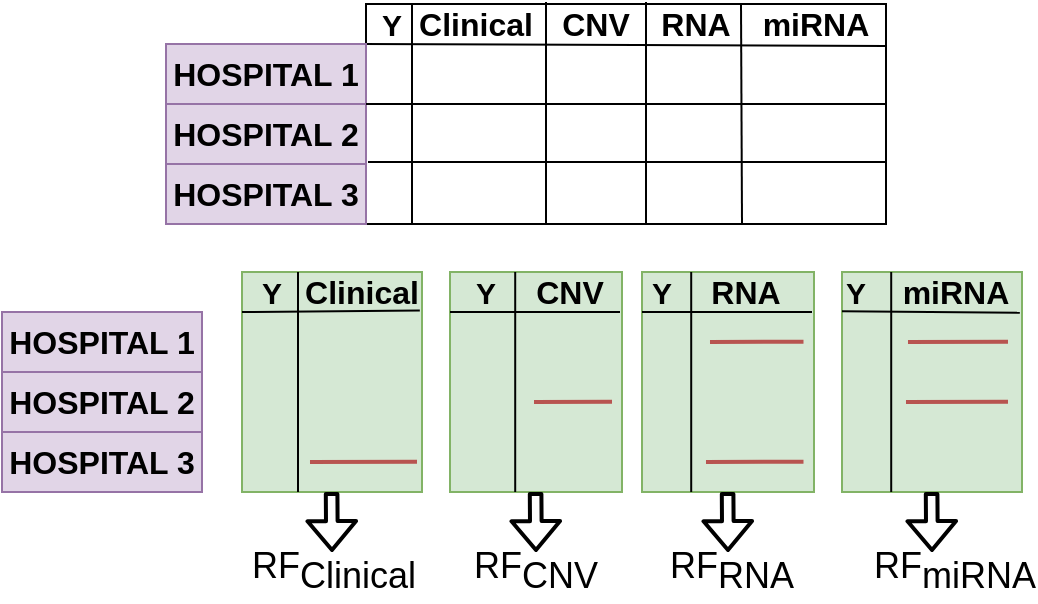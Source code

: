<mxfile version="12.9.14" type="device"><diagram id="srIvmFoz9NXh2Hf5LhJt" name="Page-1"><mxGraphModel dx="2460" dy="713" grid="0" gridSize="10" guides="1" tooltips="1" connect="1" arrows="1" fold="1" page="0" pageScale="1" pageWidth="827" pageHeight="1169" background="none" math="0" shadow="0"><root><mxCell id="0"/><mxCell id="1" parent="0"/><mxCell id="hwodfhCnMcVOte6X_ky2-82" value="" style="rounded=0;whiteSpace=wrap;html=1;fillColor=#d5e8d4;strokeColor=#82b366;" parent="1" vertex="1"><mxGeometry x="197" y="578" width="90" height="110" as="geometry"/></mxCell><mxCell id="hwodfhCnMcVOte6X_ky2-81" value="" style="rounded=0;whiteSpace=wrap;html=1;fillColor=#d5e8d4;strokeColor=#82b366;" parent="1" vertex="1"><mxGeometry x="97" y="578" width="86" height="110" as="geometry"/></mxCell><mxCell id="hwodfhCnMcVOte6X_ky2-80" value="" style="rounded=0;whiteSpace=wrap;html=1;fillColor=#d5e8d4;strokeColor=#82b366;" parent="1" vertex="1"><mxGeometry x="1" y="578" width="86" height="110" as="geometry"/></mxCell><mxCell id="hwodfhCnMcVOte6X_ky2-79" value="" style="rounded=0;whiteSpace=wrap;html=1;fillColor=#d5e8d4;strokeColor=#82b366;" parent="1" vertex="1"><mxGeometry x="-103" y="578" width="90" height="110" as="geometry"/></mxCell><mxCell id="hwodfhCnMcVOte6X_ky2-22" value="&lt;font size=&quot;1&quot;&gt;&lt;b style=&quot;font-size: 16px&quot;&gt;HOSPITAL 1&lt;/b&gt;&lt;/font&gt;" style="text;html=1;strokeColor=#9673a6;fillColor=#e1d5e7;align=center;verticalAlign=middle;whiteSpace=wrap;rounded=0;" parent="1" vertex="1"><mxGeometry x="-223" y="598" width="100" height="30" as="geometry"/></mxCell><mxCell id="hwodfhCnMcVOte6X_ky2-23" value="&lt;font size=&quot;1&quot;&gt;&lt;b style=&quot;font-size: 16px&quot;&gt;HOSPITAL 2&lt;/b&gt;&lt;/font&gt;" style="text;html=1;strokeColor=#9673a6;fillColor=#e1d5e7;align=center;verticalAlign=middle;whiteSpace=wrap;rounded=0;" parent="1" vertex="1"><mxGeometry x="-223" y="628" width="100" height="30" as="geometry"/></mxCell><mxCell id="hwodfhCnMcVOte6X_ky2-24" value="&lt;font size=&quot;1&quot;&gt;&lt;b style=&quot;font-size: 16px&quot;&gt;HOSPITAL 3&lt;/b&gt;&lt;/font&gt;" style="text;html=1;strokeColor=#9673a6;fillColor=#e1d5e7;align=center;verticalAlign=middle;whiteSpace=wrap;rounded=0;" parent="1" vertex="1"><mxGeometry x="-223" y="658" width="100" height="30" as="geometry"/></mxCell><mxCell id="hwodfhCnMcVOte6X_ky2-42" value="&lt;font style=&quot;font-size: 15px&quot;&gt;&lt;b&gt;Y&lt;/b&gt;&lt;/font&gt;" style="text;html=1;strokeColor=none;fillColor=none;align=center;verticalAlign=middle;whiteSpace=wrap;rounded=0;" parent="1" vertex="1"><mxGeometry x="-103" y="578" width="30" height="20" as="geometry"/></mxCell><mxCell id="hwodfhCnMcVOte6X_ky2-43" value="&lt;font style=&quot;font-size: 16px&quot;&gt;&lt;b&gt;Clinical&lt;/b&gt;&lt;/font&gt;" style="text;html=1;strokeColor=none;fillColor=none;align=center;verticalAlign=middle;whiteSpace=wrap;rounded=0;" parent="1" vertex="1"><mxGeometry x="-68" y="578" width="50" height="20" as="geometry"/></mxCell><mxCell id="hwodfhCnMcVOte6X_ky2-44" value="" style="endArrow=none;html=1;" parent="1" edge="1"><mxGeometry width="50" height="50" relative="1" as="geometry"><mxPoint x="-75" y="688" as="sourcePoint"/><mxPoint x="-75" y="578" as="targetPoint"/></mxGeometry></mxCell><mxCell id="hwodfhCnMcVOte6X_ky2-54" value="&lt;font style=&quot;font-size: 15px&quot;&gt;&lt;b&gt;Y&lt;/b&gt;&lt;/font&gt;" style="text;html=1;strokeColor=none;fillColor=none;align=center;verticalAlign=middle;whiteSpace=wrap;rounded=0;" parent="1" vertex="1"><mxGeometry x="4" y="578" width="30" height="20" as="geometry"/></mxCell><mxCell id="hwodfhCnMcVOte6X_ky2-55" value="&lt;font style=&quot;font-size: 16px&quot;&gt;&lt;b&gt;CNV&lt;/b&gt;&lt;/font&gt;" style="text;html=1;strokeColor=none;fillColor=none;align=center;verticalAlign=middle;whiteSpace=wrap;rounded=0;" parent="1" vertex="1"><mxGeometry x="36" y="578" width="50" height="20" as="geometry"/></mxCell><mxCell id="hwodfhCnMcVOte6X_ky2-56" value="" style="endArrow=none;html=1;" parent="1" edge="1"><mxGeometry width="50" height="50" relative="1" as="geometry"><mxPoint x="33.6" y="688" as="sourcePoint"/><mxPoint x="33.6" y="578" as="targetPoint"/></mxGeometry></mxCell><mxCell id="hwodfhCnMcVOte6X_ky2-65" value="&lt;font style=&quot;font-size: 15px&quot;&gt;&lt;b&gt;Y&lt;/b&gt;&lt;/font&gt;" style="text;html=1;strokeColor=none;fillColor=none;align=center;verticalAlign=middle;whiteSpace=wrap;rounded=0;" parent="1" vertex="1"><mxGeometry x="92" y="578" width="30" height="20" as="geometry"/></mxCell><mxCell id="hwodfhCnMcVOte6X_ky2-66" value="&lt;font style=&quot;font-size: 16px&quot;&gt;&lt;b&gt;RNA&lt;/b&gt;&lt;/font&gt;" style="text;html=1;strokeColor=none;fillColor=none;align=center;verticalAlign=middle;whiteSpace=wrap;rounded=0;" parent="1" vertex="1"><mxGeometry x="124" y="578" width="50" height="20" as="geometry"/></mxCell><mxCell id="hwodfhCnMcVOte6X_ky2-67" value="" style="endArrow=none;html=1;" parent="1" edge="1"><mxGeometry width="50" height="50" relative="1" as="geometry"><mxPoint x="121.6" y="688" as="sourcePoint"/><mxPoint x="121.6" y="578" as="targetPoint"/></mxGeometry></mxCell><mxCell id="hwodfhCnMcVOte6X_ky2-72" value="&lt;font style=&quot;font-size: 15px&quot;&gt;&lt;b&gt;Y&lt;/b&gt;&lt;/font&gt;" style="text;html=1;strokeColor=none;fillColor=none;align=center;verticalAlign=middle;whiteSpace=wrap;rounded=0;" parent="1" vertex="1"><mxGeometry x="189" y="578" width="30" height="20" as="geometry"/></mxCell><mxCell id="hwodfhCnMcVOte6X_ky2-73" value="&lt;font style=&quot;font-size: 16px&quot;&gt;&lt;b&gt;miRNA&lt;/b&gt;&lt;/font&gt;" style="text;html=1;strokeColor=none;fillColor=none;align=center;verticalAlign=middle;whiteSpace=wrap;rounded=0;" parent="1" vertex="1"><mxGeometry x="229" y="578" width="50" height="20" as="geometry"/></mxCell><mxCell id="hwodfhCnMcVOte6X_ky2-74" value="" style="endArrow=none;html=1;" parent="1" edge="1"><mxGeometry width="50" height="50" relative="1" as="geometry"><mxPoint x="221.6" y="688" as="sourcePoint"/><mxPoint x="221.6" y="578" as="targetPoint"/></mxGeometry></mxCell><mxCell id="hwodfhCnMcVOte6X_ky2-83" value="" style="endArrow=none;html=1;entryX=0.988;entryY=0.175;entryDx=0;entryDy=0;entryPerimeter=0;exitX=0;exitY=1;exitDx=0;exitDy=0;" parent="1" source="hwodfhCnMcVOte6X_ky2-42" target="hwodfhCnMcVOte6X_ky2-79" edge="1"><mxGeometry width="50" height="50" relative="1" as="geometry"><mxPoint x="-3" y="708" as="sourcePoint"/><mxPoint x="47" y="658" as="targetPoint"/></mxGeometry></mxCell><mxCell id="hwodfhCnMcVOte6X_ky2-84" value="" style="endArrow=none;html=1;exitX=0;exitY=1;exitDx=0;exitDy=0;entryX=1;entryY=1;entryDx=0;entryDy=0;" parent="1" target="hwodfhCnMcVOte6X_ky2-55" edge="1"><mxGeometry width="50" height="50" relative="1" as="geometry"><mxPoint x="1" y="598" as="sourcePoint"/><mxPoint x="77" y="598" as="targetPoint"/></mxGeometry></mxCell><mxCell id="hwodfhCnMcVOte6X_ky2-85" value="" style="endArrow=none;html=1;exitX=0;exitY=1;exitDx=0;exitDy=0;entryX=1;entryY=1;entryDx=0;entryDy=0;" parent="1" edge="1"><mxGeometry width="50" height="50" relative="1" as="geometry"><mxPoint x="97" y="598" as="sourcePoint"/><mxPoint x="182" y="598" as="targetPoint"/></mxGeometry></mxCell><mxCell id="hwodfhCnMcVOte6X_ky2-86" value="" style="endArrow=none;html=1;exitX=0;exitY=1;exitDx=0;exitDy=0;entryX=0.988;entryY=0.185;entryDx=0;entryDy=0;entryPerimeter=0;" parent="1" target="hwodfhCnMcVOte6X_ky2-82" edge="1"><mxGeometry width="50" height="50" relative="1" as="geometry"><mxPoint x="197" y="597.6" as="sourcePoint"/><mxPoint x="282" y="597.6" as="targetPoint"/></mxGeometry></mxCell><mxCell id="hwodfhCnMcVOte6X_ky2-94" value="" style="shape=flexArrow;endArrow=classic;html=1;shadow=0;strokeWidth=2;width=4.8;endSize=4.148;endWidth=16.48;" parent="1" edge="1"><mxGeometry width="50" height="50" relative="1" as="geometry"><mxPoint x="-58.2" y="688" as="sourcePoint"/><mxPoint x="-58" y="718" as="targetPoint"/></mxGeometry></mxCell><mxCell id="hwodfhCnMcVOte6X_ky2-95" value="&lt;font style=&quot;font-size: 18px&quot;&gt;&lt;span&gt;RF&lt;/span&gt;&lt;sub&gt;&lt;font style=&quot;font-size: 18px&quot;&gt;Clinical&lt;/font&gt;&lt;/sub&gt;&lt;/font&gt;" style="text;html=1;strokeColor=none;fillColor=none;align=center;verticalAlign=middle;whiteSpace=wrap;rounded=0;" parent="1" vertex="1"><mxGeometry x="-77" y="718" width="40" height="20" as="geometry"/></mxCell><mxCell id="hwodfhCnMcVOte6X_ky2-96" value="&lt;font style=&quot;font-size: 18px&quot;&gt;&lt;span&gt;RF&lt;/span&gt;&lt;sub&gt;&lt;font style=&quot;font-size: 18px&quot;&gt;CNV&lt;/font&gt;&lt;/sub&gt;&lt;/font&gt;" style="text;html=1;strokeColor=none;fillColor=none;align=center;verticalAlign=middle;whiteSpace=wrap;rounded=0;" parent="1" vertex="1"><mxGeometry x="24" y="718" width="40" height="20" as="geometry"/></mxCell><mxCell id="hwodfhCnMcVOte6X_ky2-98" value="&lt;font style=&quot;font-size: 18px&quot;&gt;&lt;font style=&quot;font-size: 18px&quot;&gt;RF&lt;/font&gt;&lt;sub&gt;&lt;font style=&quot;font-size: 18px&quot;&gt;miRNA&lt;/font&gt;&lt;/sub&gt;&lt;/font&gt;" style="text;html=1;strokeColor=none;fillColor=none;align=center;verticalAlign=middle;whiteSpace=wrap;rounded=0;" parent="1" vertex="1"><mxGeometry x="217" y="713" width="73" height="30" as="geometry"/></mxCell><mxCell id="hwodfhCnMcVOte6X_ky2-101" value="&lt;font style=&quot;font-size: 18px&quot;&gt;&lt;span&gt;RF&lt;/span&gt;&lt;sub&gt;&lt;font style=&quot;font-size: 18px&quot;&gt;RNA&lt;/font&gt;&lt;/sub&gt;&lt;/font&gt;" style="text;html=1;strokeColor=none;fillColor=none;align=center;verticalAlign=middle;whiteSpace=wrap;rounded=0;" parent="1" vertex="1"><mxGeometry x="122" y="718" width="40" height="20" as="geometry"/></mxCell><mxCell id="hwodfhCnMcVOte6X_ky2-102" value="" style="shape=flexArrow;endArrow=classic;html=1;shadow=0;strokeWidth=2;width=4.8;endSize=4.148;endWidth=16.48;" parent="1" edge="1"><mxGeometry width="50" height="50" relative="1" as="geometry"><mxPoint x="43.8" y="688" as="sourcePoint"/><mxPoint x="44" y="718" as="targetPoint"/></mxGeometry></mxCell><mxCell id="hwodfhCnMcVOte6X_ky2-103" value="" style="shape=flexArrow;endArrow=classic;html=1;shadow=0;strokeWidth=2;width=4.8;endSize=4.148;endWidth=16.48;" parent="1" edge="1"><mxGeometry width="50" height="50" relative="1" as="geometry"><mxPoint x="139.8" y="688" as="sourcePoint"/><mxPoint x="140" y="718" as="targetPoint"/></mxGeometry></mxCell><mxCell id="hwodfhCnMcVOte6X_ky2-104" value="" style="shape=flexArrow;endArrow=classic;html=1;shadow=0;strokeWidth=2;width=4.8;endSize=4.148;endWidth=16.48;" parent="1" edge="1"><mxGeometry width="50" height="50" relative="1" as="geometry"><mxPoint x="241.8" y="688" as="sourcePoint"/><mxPoint x="242" y="718" as="targetPoint"/></mxGeometry></mxCell><mxCell id="HEqYBVuTGiBSSChxisRY-1" value="" style="rounded=0;whiteSpace=wrap;html=1;" vertex="1" parent="1"><mxGeometry x="-41" y="444" width="260" height="110" as="geometry"/></mxCell><mxCell id="HEqYBVuTGiBSSChxisRY-2" value="" style="endArrow=none;html=1;exitX=0;exitY=1;exitDx=0;exitDy=0;" edge="1" parent="1" source="HEqYBVuTGiBSSChxisRY-3"><mxGeometry width="50" height="50" relative="1" as="geometry"><mxPoint x="-41" y="354" as="sourcePoint"/><mxPoint x="219" y="465" as="targetPoint"/></mxGeometry></mxCell><mxCell id="HEqYBVuTGiBSSChxisRY-3" value="&lt;font style=&quot;font-size: 15px&quot;&gt;&lt;b&gt;Y&lt;/b&gt;&lt;/font&gt;" style="text;html=1;strokeColor=none;fillColor=none;align=center;verticalAlign=middle;whiteSpace=wrap;rounded=0;" vertex="1" parent="1"><mxGeometry x="-43" y="444" width="30" height="20" as="geometry"/></mxCell><mxCell id="HEqYBVuTGiBSSChxisRY-4" value="&lt;font style=&quot;font-size: 16px&quot;&gt;&lt;b&gt;Clinical&lt;/b&gt;&lt;/font&gt;" style="text;html=1;strokeColor=none;fillColor=none;align=center;verticalAlign=middle;whiteSpace=wrap;rounded=0;" vertex="1" parent="1"><mxGeometry x="-11" y="444" width="50" height="20" as="geometry"/></mxCell><mxCell id="HEqYBVuTGiBSSChxisRY-5" value="&lt;font style=&quot;font-size: 16px&quot;&gt;&lt;b&gt;CNV&lt;/b&gt;&lt;/font&gt;" style="text;html=1;strokeColor=none;fillColor=none;align=center;verticalAlign=middle;whiteSpace=wrap;rounded=0;" vertex="1" parent="1"><mxGeometry x="49" y="444" width="50" height="20" as="geometry"/></mxCell><mxCell id="HEqYBVuTGiBSSChxisRY-6" value="&lt;font style=&quot;font-size: 16px&quot;&gt;&lt;b&gt;miRNA&lt;/b&gt;&lt;/font&gt;" style="text;html=1;strokeColor=none;fillColor=none;align=center;verticalAlign=middle;whiteSpace=wrap;rounded=0;" vertex="1" parent="1"><mxGeometry x="159" y="444" width="50" height="20" as="geometry"/></mxCell><mxCell id="HEqYBVuTGiBSSChxisRY-7" value="&lt;font style=&quot;font-size: 16px&quot;&gt;&lt;b&gt;RNA&lt;/b&gt;&lt;/font&gt;" style="text;html=1;strokeColor=none;fillColor=none;align=center;verticalAlign=middle;whiteSpace=wrap;rounded=0;" vertex="1" parent="1"><mxGeometry x="99" y="444" width="50" height="20" as="geometry"/></mxCell><mxCell id="HEqYBVuTGiBSSChxisRY-8" value="" style="endArrow=none;html=1;" edge="1" parent="1"><mxGeometry width="50" height="50" relative="1" as="geometry"><mxPoint x="-18" y="554" as="sourcePoint"/><mxPoint x="-18" y="444" as="targetPoint"/></mxGeometry></mxCell><mxCell id="HEqYBVuTGiBSSChxisRY-9" value="" style="endArrow=none;html=1;entryX=0.75;entryY=0;entryDx=0;entryDy=0;" edge="1" parent="1"><mxGeometry width="50" height="50" relative="1" as="geometry"><mxPoint x="49" y="554" as="sourcePoint"/><mxPoint x="49" y="443" as="targetPoint"/></mxGeometry></mxCell><mxCell id="HEqYBVuTGiBSSChxisRY-10" value="" style="endArrow=none;html=1;entryX=0.75;entryY=0;entryDx=0;entryDy=0;" edge="1" parent="1"><mxGeometry width="50" height="50" relative="1" as="geometry"><mxPoint x="99" y="554" as="sourcePoint"/><mxPoint x="99" y="443" as="targetPoint"/></mxGeometry></mxCell><mxCell id="HEqYBVuTGiBSSChxisRY-11" value="" style="endArrow=none;html=1;entryX=0.75;entryY=0;entryDx=0;entryDy=0;" edge="1" parent="1"><mxGeometry width="50" height="50" relative="1" as="geometry"><mxPoint x="147" y="554" as="sourcePoint"/><mxPoint x="146.5" y="444" as="targetPoint"/></mxGeometry></mxCell><mxCell id="HEqYBVuTGiBSSChxisRY-12" value="&lt;font size=&quot;1&quot;&gt;&lt;b style=&quot;font-size: 16px&quot;&gt;HOSPITAL 1&lt;/b&gt;&lt;/font&gt;" style="text;html=1;strokeColor=#9673a6;fillColor=#e1d5e7;align=center;verticalAlign=middle;whiteSpace=wrap;rounded=0;" vertex="1" parent="1"><mxGeometry x="-141" y="464" width="100" height="30" as="geometry"/></mxCell><mxCell id="HEqYBVuTGiBSSChxisRY-13" value="&lt;font size=&quot;1&quot;&gt;&lt;b style=&quot;font-size: 16px&quot;&gt;HOSPITAL 2&lt;/b&gt;&lt;/font&gt;" style="text;html=1;strokeColor=#9673a6;fillColor=#e1d5e7;align=center;verticalAlign=middle;whiteSpace=wrap;rounded=0;" vertex="1" parent="1"><mxGeometry x="-141" y="494" width="100" height="30" as="geometry"/></mxCell><mxCell id="HEqYBVuTGiBSSChxisRY-14" value="&lt;font size=&quot;1&quot;&gt;&lt;b style=&quot;font-size: 16px&quot;&gt;HOSPITAL 3&lt;/b&gt;&lt;/font&gt;" style="text;html=1;strokeColor=#9673a6;fillColor=#e1d5e7;align=center;verticalAlign=middle;whiteSpace=wrap;rounded=0;" vertex="1" parent="1"><mxGeometry x="-141" y="524" width="100" height="30" as="geometry"/></mxCell><mxCell id="HEqYBVuTGiBSSChxisRY-15" value="" style="endArrow=none;html=1;entryX=1;entryY=0;entryDx=0;entryDy=0;" edge="1" parent="1" target="HEqYBVuTGiBSSChxisRY-13"><mxGeometry width="50" height="50" relative="1" as="geometry"><mxPoint x="219" y="494" as="sourcePoint"/><mxPoint x="9" y="304" as="targetPoint"/></mxGeometry></mxCell><mxCell id="HEqYBVuTGiBSSChxisRY-16" value="" style="endArrow=none;html=1;entryX=1;entryY=0;entryDx=0;entryDy=0;" edge="1" parent="1"><mxGeometry width="50" height="50" relative="1" as="geometry"><mxPoint x="219" y="523" as="sourcePoint"/><mxPoint x="-40" y="523" as="targetPoint"/></mxGeometry></mxCell><mxCell id="HEqYBVuTGiBSSChxisRY-17" value="" style="shape=image;html=1;verticalAlign=top;verticalLabelPosition=bottom;labelBackgroundColor=#ffffff;imageAspect=0;aspect=fixed;image=https://cdn3.iconfinder.com/data/icons/flat-actions-icons-9/512/Tick_Mark-128.png" vertex="1" parent="1"><mxGeometry x="-41" y="467" width="22" height="22" as="geometry"/></mxCell><mxCell id="HEqYBVuTGiBSSChxisRY-18" value="" style="shape=image;html=1;verticalAlign=top;verticalLabelPosition=bottom;labelBackgroundColor=#ffffff;imageAspect=0;aspect=fixed;image=https://cdn3.iconfinder.com/data/icons/flat-actions-icons-9/512/Tick_Mark-128.png" vertex="1" parent="1"><mxGeometry x="-41" y="498" width="22" height="22" as="geometry"/></mxCell><mxCell id="HEqYBVuTGiBSSChxisRY-19" value="" style="shape=image;html=1;verticalAlign=top;verticalLabelPosition=bottom;labelBackgroundColor=#ffffff;imageAspect=0;aspect=fixed;image=https://cdn3.iconfinder.com/data/icons/flat-actions-icons-9/512/Tick_Mark-128.png" vertex="1" parent="1"><mxGeometry x="-40" y="528" width="22" height="22" as="geometry"/></mxCell><mxCell id="HEqYBVuTGiBSSChxisRY-20" value="" style="shape=image;html=1;verticalAlign=top;verticalLabelPosition=bottom;labelBackgroundColor=#ffffff;imageAspect=0;aspect=fixed;image=https://cdn3.iconfinder.com/data/icons/flat-actions-icons-9/512/Tick_Mark-128.png" vertex="1" parent="1"><mxGeometry x="5" y="467" width="22" height="22" as="geometry"/></mxCell><mxCell id="HEqYBVuTGiBSSChxisRY-21" value="" style="shape=image;html=1;verticalAlign=top;verticalLabelPosition=bottom;labelBackgroundColor=#ffffff;imageAspect=0;aspect=fixed;image=https://cdn3.iconfinder.com/data/icons/flat-actions-icons-9/512/Tick_Mark-128.png" vertex="1" parent="1"><mxGeometry x="3" y="498.5" width="22" height="22" as="geometry"/></mxCell><mxCell id="HEqYBVuTGiBSSChxisRY-22" value="" style="shape=image;html=1;verticalAlign=top;verticalLabelPosition=bottom;labelBackgroundColor=#ffffff;imageAspect=0;aspect=fixed;image=https://cdn3.iconfinder.com/data/icons/flat-actions-icons-9/512/Tick_Mark-128.png" vertex="1" parent="1"><mxGeometry x="113" y="498" width="22" height="22" as="geometry"/></mxCell><mxCell id="HEqYBVuTGiBSSChxisRY-23" value="" style="shape=image;html=1;verticalAlign=top;verticalLabelPosition=bottom;labelBackgroundColor=#ffffff;imageAspect=0;aspect=fixed;image=https://cdn3.iconfinder.com/data/icons/flat-actions-icons-9/512/Tick_Mark-128.png" vertex="1" parent="1"><mxGeometry x="63" y="528" width="22" height="22" as="geometry"/></mxCell><mxCell id="HEqYBVuTGiBSSChxisRY-24" value="" style="shape=image;html=1;verticalAlign=top;verticalLabelPosition=bottom;labelBackgroundColor=#ffffff;imageAspect=0;aspect=fixed;image=https://cdn3.iconfinder.com/data/icons/flat-actions-icons-9/512/Tick_Mark-128.png" vertex="1" parent="1"><mxGeometry x="173" y="526" width="22" height="22" as="geometry"/></mxCell><mxCell id="HEqYBVuTGiBSSChxisRY-25" value="" style="shape=image;html=1;verticalAlign=top;verticalLabelPosition=bottom;labelBackgroundColor=#ffffff;imageAspect=0;aspect=fixed;image=https://cdn4.iconfinder.com/data/icons/icocentre-free-icons/114/f-cross_256-128.png" vertex="1" parent="1"><mxGeometry x="3" y="526" width="21.5" height="21.5" as="geometry"/></mxCell><mxCell id="HEqYBVuTGiBSSChxisRY-26" value="" style="shape=image;html=1;verticalAlign=top;verticalLabelPosition=bottom;labelBackgroundColor=#ffffff;imageAspect=0;aspect=fixed;image=https://cdn4.iconfinder.com/data/icons/icocentre-free-icons/114/f-cross_256-128.png" vertex="1" parent="1"><mxGeometry x="111.5" y="467.25" width="21.5" height="21.5" as="geometry"/></mxCell><mxCell id="HEqYBVuTGiBSSChxisRY-27" value="" style="shape=image;html=1;verticalAlign=top;verticalLabelPosition=bottom;labelBackgroundColor=#ffffff;imageAspect=0;aspect=fixed;image=https://cdn4.iconfinder.com/data/icons/icocentre-free-icons/114/f-cross_256-128.png" vertex="1" parent="1"><mxGeometry x="169.5" y="468.25" width="21.5" height="21.5" as="geometry"/></mxCell><mxCell id="HEqYBVuTGiBSSChxisRY-28" value="" style="shape=image;html=1;verticalAlign=top;verticalLabelPosition=bottom;labelBackgroundColor=#ffffff;imageAspect=0;aspect=fixed;image=https://cdn4.iconfinder.com/data/icons/icocentre-free-icons/114/f-cross_256-128.png" vertex="1" parent="1"><mxGeometry x="63" y="498.25" width="21.5" height="21.5" as="geometry"/></mxCell><mxCell id="HEqYBVuTGiBSSChxisRY-29" value="" style="shape=image;html=1;verticalAlign=top;verticalLabelPosition=bottom;labelBackgroundColor=#ffffff;imageAspect=0;aspect=fixed;image=https://cdn4.iconfinder.com/data/icons/icocentre-free-icons/114/f-cross_256-128.png" vertex="1" parent="1"><mxGeometry x="169.5" y="496.5" width="21.5" height="21.5" as="geometry"/></mxCell><mxCell id="HEqYBVuTGiBSSChxisRY-30" value="" style="shape=image;html=1;verticalAlign=top;verticalLabelPosition=bottom;labelBackgroundColor=#ffffff;imageAspect=0;aspect=fixed;image=https://cdn4.iconfinder.com/data/icons/icocentre-free-icons/114/f-cross_256-128.png" vertex="1" parent="1"><mxGeometry x="113.5" y="526.5" width="21.5" height="21.5" as="geometry"/></mxCell><mxCell id="HEqYBVuTGiBSSChxisRY-31" value="" style="shape=image;html=1;verticalAlign=top;verticalLabelPosition=bottom;labelBackgroundColor=#ffffff;imageAspect=0;aspect=fixed;image=https://cdn3.iconfinder.com/data/icons/flat-actions-icons-9/512/Tick_Mark-128.png" vertex="1" parent="1"><mxGeometry x="62.5" y="467.25" width="22" height="22" as="geometry"/></mxCell><mxCell id="HEqYBVuTGiBSSChxisRY-32" value="" style="endArrow=none;html=1;fillColor=#f8cecc;strokeColor=#b85450;shadow=0;comic=0;strokeWidth=2;" edge="1" parent="1"><mxGeometry width="50" height="50" relative="1" as="geometry"><mxPoint x="-69" y="673" as="sourcePoint"/><mxPoint x="-15.5" y="672.83" as="targetPoint"/></mxGeometry></mxCell><mxCell id="HEqYBVuTGiBSSChxisRY-33" value="" style="endArrow=none;html=1;fillColor=#f8cecc;strokeColor=#b85450;shadow=0;comic=0;strokeWidth=2;" edge="1" parent="1"><mxGeometry width="50" height="50" relative="1" as="geometry"><mxPoint x="43" y="643" as="sourcePoint"/><mxPoint x="82" y="642.83" as="targetPoint"/></mxGeometry></mxCell><mxCell id="HEqYBVuTGiBSSChxisRY-34" value="" style="endArrow=none;html=1;fillColor=#f8cecc;strokeColor=#b85450;shadow=0;comic=0;strokeWidth=2;" edge="1" parent="1"><mxGeometry width="50" height="50" relative="1" as="geometry"><mxPoint x="131" y="613" as="sourcePoint"/><mxPoint x="177.75" y="612.83" as="targetPoint"/></mxGeometry></mxCell><mxCell id="HEqYBVuTGiBSSChxisRY-35" value="" style="endArrow=none;html=1;fillColor=#f8cecc;strokeColor=#b85450;shadow=0;comic=0;strokeWidth=2;" edge="1" parent="1"><mxGeometry width="50" height="50" relative="1" as="geometry"><mxPoint x="129" y="673" as="sourcePoint"/><mxPoint x="177.75" y="672.83" as="targetPoint"/></mxGeometry></mxCell><mxCell id="HEqYBVuTGiBSSChxisRY-36" value="" style="endArrow=none;html=1;fillColor=#f8cecc;strokeColor=#b85450;shadow=0;comic=0;strokeWidth=2;" edge="1" parent="1"><mxGeometry width="50" height="50" relative="1" as="geometry"><mxPoint x="229" y="643" as="sourcePoint"/><mxPoint x="280" y="642.83" as="targetPoint"/></mxGeometry></mxCell><mxCell id="HEqYBVuTGiBSSChxisRY-37" value="" style="endArrow=none;html=1;fillColor=#f8cecc;strokeColor=#b85450;shadow=0;comic=0;strokeWidth=2;" edge="1" parent="1"><mxGeometry width="50" height="50" relative="1" as="geometry"><mxPoint x="230" y="613" as="sourcePoint"/><mxPoint x="280" y="612.83" as="targetPoint"/></mxGeometry></mxCell><mxCell id="HEqYBVuTGiBSSChxisRY-38" value="" style="shape=image;html=1;verticalAlign=top;verticalLabelPosition=bottom;labelBackgroundColor=#ffffff;imageAspect=0;aspect=fixed;image=https://cdn3.iconfinder.com/data/icons/flat-actions-icons-9/512/Tick_Mark-128.png" vertex="1" parent="1"><mxGeometry x="-99" y="602" width="22" height="22" as="geometry"/></mxCell><mxCell id="HEqYBVuTGiBSSChxisRY-39" value="" style="shape=image;html=1;verticalAlign=top;verticalLabelPosition=bottom;labelBackgroundColor=#ffffff;imageAspect=0;aspect=fixed;image=https://cdn3.iconfinder.com/data/icons/flat-actions-icons-9/512/Tick_Mark-128.png" vertex="1" parent="1"><mxGeometry x="-54" y="600" width="22" height="22" as="geometry"/></mxCell><mxCell id="HEqYBVuTGiBSSChxisRY-40" value="" style="shape=image;html=1;verticalAlign=top;verticalLabelPosition=bottom;labelBackgroundColor=#ffffff;imageAspect=0;aspect=fixed;image=https://cdn3.iconfinder.com/data/icons/flat-actions-icons-9/512/Tick_Mark-128.png" vertex="1" parent="1"><mxGeometry x="-99" y="634" width="22" height="22" as="geometry"/></mxCell><mxCell id="HEqYBVuTGiBSSChxisRY-41" value="" style="shape=image;html=1;verticalAlign=top;verticalLabelPosition=bottom;labelBackgroundColor=#ffffff;imageAspect=0;aspect=fixed;image=https://cdn3.iconfinder.com/data/icons/flat-actions-icons-9/512/Tick_Mark-128.png" vertex="1" parent="1"><mxGeometry x="-54" y="632" width="22" height="22" as="geometry"/></mxCell><mxCell id="HEqYBVuTGiBSSChxisRY-42" value="" style="shape=image;html=1;verticalAlign=top;verticalLabelPosition=bottom;labelBackgroundColor=#ffffff;imageAspect=0;aspect=fixed;image=https://cdn3.iconfinder.com/data/icons/flat-actions-icons-9/512/Tick_Mark-128.png" vertex="1" parent="1"><mxGeometry x="5" y="600" width="22" height="22" as="geometry"/></mxCell><mxCell id="HEqYBVuTGiBSSChxisRY-43" value="" style="shape=image;html=1;verticalAlign=top;verticalLabelPosition=bottom;labelBackgroundColor=#ffffff;imageAspect=0;aspect=fixed;image=https://cdn3.iconfinder.com/data/icons/flat-actions-icons-9/512/Tick_Mark-128.png" vertex="1" parent="1"><mxGeometry x="50" y="600" width="22" height="22" as="geometry"/></mxCell><mxCell id="HEqYBVuTGiBSSChxisRY-44" value="" style="shape=image;html=1;verticalAlign=top;verticalLabelPosition=bottom;labelBackgroundColor=#ffffff;imageAspect=0;aspect=fixed;image=https://cdn3.iconfinder.com/data/icons/flat-actions-icons-9/512/Tick_Mark-128.png" vertex="1" parent="1"><mxGeometry x="5" y="660" width="22" height="22" as="geometry"/></mxCell><mxCell id="HEqYBVuTGiBSSChxisRY-45" value="" style="shape=image;html=1;verticalAlign=top;verticalLabelPosition=bottom;labelBackgroundColor=#ffffff;imageAspect=0;aspect=fixed;image=https://cdn3.iconfinder.com/data/icons/flat-actions-icons-9/512/Tick_Mark-128.png" vertex="1" parent="1"><mxGeometry x="50" y="660" width="22" height="22" as="geometry"/></mxCell><mxCell id="HEqYBVuTGiBSSChxisRY-46" value="" style="shape=image;html=1;verticalAlign=top;verticalLabelPosition=bottom;labelBackgroundColor=#ffffff;imageAspect=0;aspect=fixed;image=https://cdn3.iconfinder.com/data/icons/flat-actions-icons-9/512/Tick_Mark-128.png" vertex="1" parent="1"><mxGeometry x="140" y="632" width="22" height="22" as="geometry"/></mxCell><mxCell id="HEqYBVuTGiBSSChxisRY-47" value="" style="shape=image;html=1;verticalAlign=top;verticalLabelPosition=bottom;labelBackgroundColor=#ffffff;imageAspect=0;aspect=fixed;image=https://cdn3.iconfinder.com/data/icons/flat-actions-icons-9/512/Tick_Mark-128.png" vertex="1" parent="1"><mxGeometry x="99" y="632" width="22" height="22" as="geometry"/></mxCell><mxCell id="HEqYBVuTGiBSSChxisRY-48" value="" style="shape=image;html=1;verticalAlign=top;verticalLabelPosition=bottom;labelBackgroundColor=#ffffff;imageAspect=0;aspect=fixed;image=https://cdn3.iconfinder.com/data/icons/flat-actions-icons-9/512/Tick_Mark-128.png" vertex="1" parent="1"><mxGeometry x="243" y="660" width="22" height="22" as="geometry"/></mxCell><mxCell id="HEqYBVuTGiBSSChxisRY-49" value="" style="shape=image;html=1;verticalAlign=top;verticalLabelPosition=bottom;labelBackgroundColor=#ffffff;imageAspect=0;aspect=fixed;image=https://cdn3.iconfinder.com/data/icons/flat-actions-icons-9/512/Tick_Mark-128.png" vertex="1" parent="1"><mxGeometry x="199" y="662" width="22" height="22" as="geometry"/></mxCell></root></mxGraphModel></diagram></mxfile>